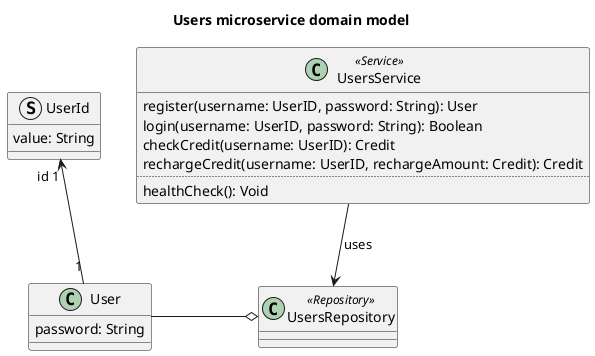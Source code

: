 @startuml users-microservice-domain-model

title Users microservice domain model

class User {
    password: String
}
struct UserId {
    value: String
}
User "1" -u-> "id 1" UserId

class UsersRepository <<Repository>>
UsersRepository o-l- User

class UsersService <<Service>> {
    register(username: UserID, password: String): User
    login(username: UserID, password: String): Boolean
    checkCredit(username: UserID): Credit
    rechargeCredit(username: UserID, rechargeAmount: Credit): Credit
    ..
    healthCheck(): Void
}

UsersService --> UsersRepository : "uses"

@enduml
